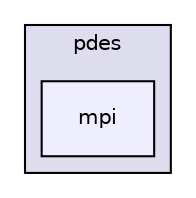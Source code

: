digraph "include/pdes/mpi" {
  bgcolor=transparent;
  compound=true
  node [ fontsize="10", fontname="Helvetica"];
  edge [ labelfontsize="10", labelfontname="Helvetica"];
  subgraph clusterdir_60faf9a10d52b04582224b9116454383 {
    graph [ bgcolor="#ddddee", pencolor="black", label="pdes" fontname="Helvetica", fontsize="10", URL="dir_60faf9a10d52b04582224b9116454383.html"]
  dir_7ac85db751091b31b06a51e40fc82221 [shape=box, label="mpi", style="filled", fillcolor="#eeeeff", pencolor="black", URL="dir_7ac85db751091b31b06a51e40fc82221.html"];
  }
}
